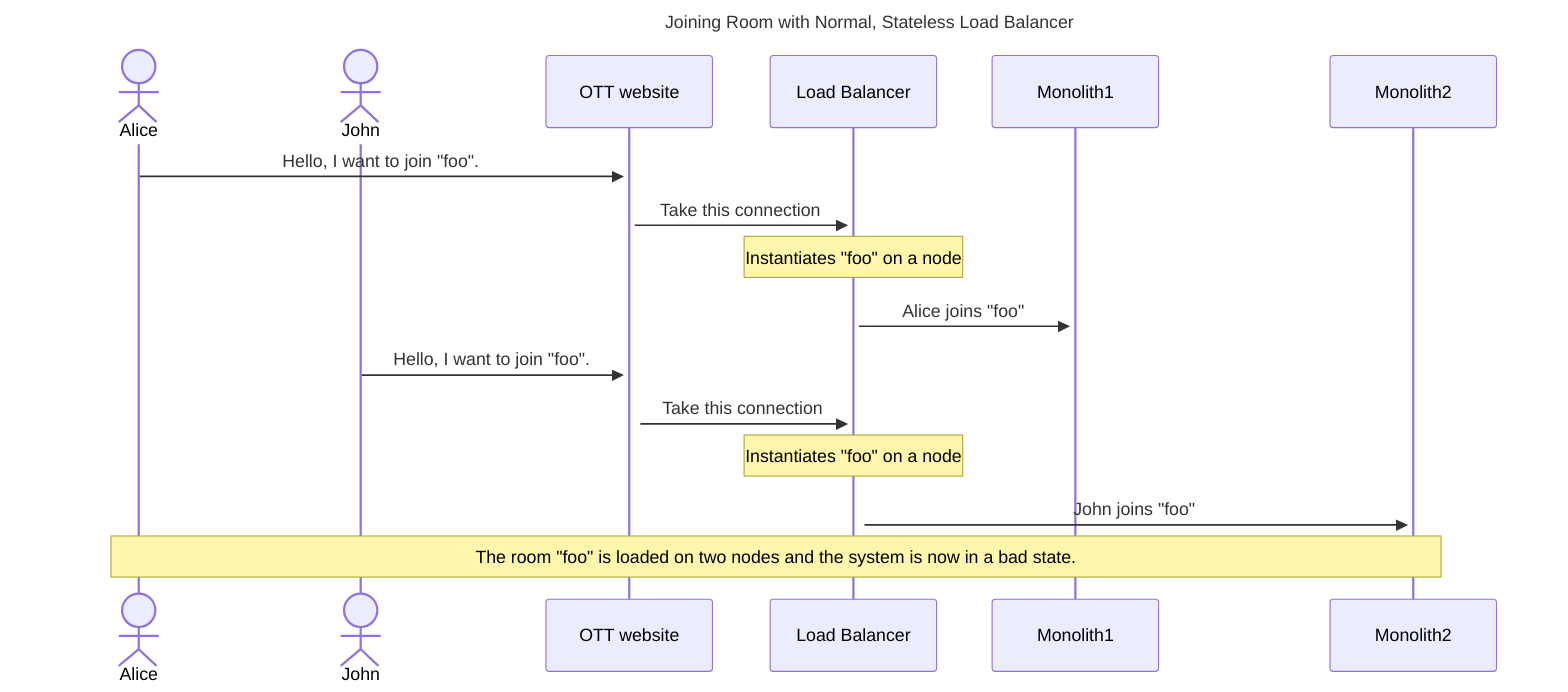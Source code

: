 ---
title: Joining Room with Normal, Stateless Load Balancer
---
sequenceDiagram
    actor Alice
    actor John
    participant OTT as OTT website
    participant L as Load Balancer
    participant N as Monolith1
    participant M as Monolith2
    Alice->>+OTT: Hello, I want to join "foo".
    OTT->>+L: Take this connection
    Note over L: Instantiates "foo" on a node
    L->>+N: Alice joins "foo"
    John->>+OTT: Hello, I want to join "foo".
    OTT->>+L: Take this connection
    Note over L: Instantiates "foo" on a node
    L->>+M: John joins "foo"
    Note over Alice,M: The room "foo" is loaded on two nodes and the system is now in a bad state.